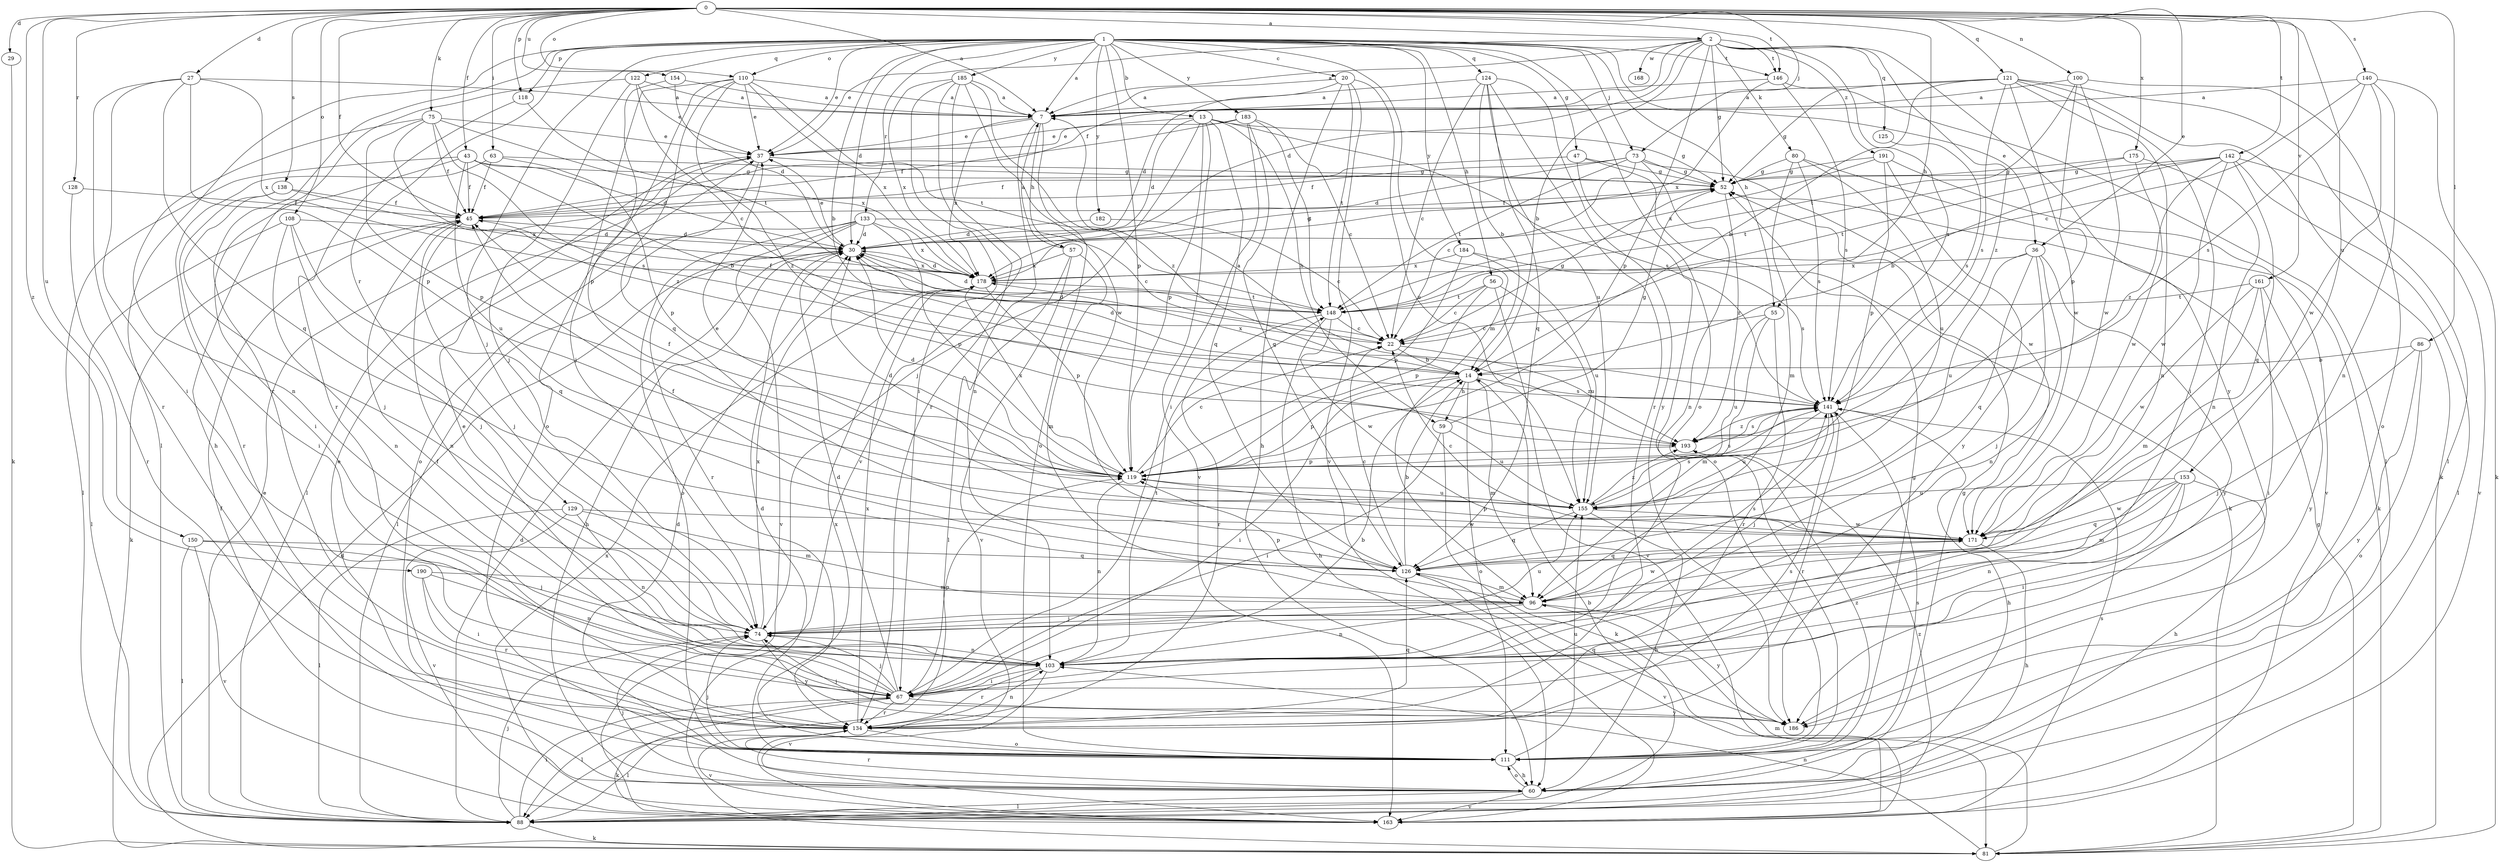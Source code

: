 strict digraph  {
0;
1;
2;
7;
13;
14;
20;
22;
27;
29;
30;
36;
37;
43;
45;
47;
52;
55;
56;
57;
59;
60;
63;
67;
73;
74;
75;
80;
81;
86;
88;
96;
100;
103;
108;
110;
111;
118;
119;
121;
122;
124;
125;
126;
128;
129;
133;
134;
138;
140;
141;
142;
146;
148;
150;
153;
154;
155;
161;
163;
168;
171;
175;
178;
182;
183;
184;
185;
186;
190;
191;
193;
0 -> 2  [label=a];
0 -> 7  [label=a];
0 -> 27  [label=d];
0 -> 29  [label=d];
0 -> 36  [label=e];
0 -> 43  [label=f];
0 -> 45  [label=f];
0 -> 55  [label=h];
0 -> 63  [label=i];
0 -> 73  [label=j];
0 -> 75  [label=k];
0 -> 86  [label=l];
0 -> 100  [label=n];
0 -> 108  [label=o];
0 -> 110  [label=o];
0 -> 118  [label=p];
0 -> 121  [label=q];
0 -> 128  [label=r];
0 -> 138  [label=s];
0 -> 140  [label=s];
0 -> 142  [label=t];
0 -> 146  [label=t];
0 -> 150  [label=u];
0 -> 153  [label=u];
0 -> 154  [label=u];
0 -> 161  [label=v];
0 -> 175  [label=x];
0 -> 190  [label=z];
1 -> 7  [label=a];
1 -> 13  [label=b];
1 -> 14  [label=b];
1 -> 20  [label=c];
1 -> 30  [label=d];
1 -> 36  [label=e];
1 -> 37  [label=e];
1 -> 47  [label=g];
1 -> 55  [label=h];
1 -> 56  [label=h];
1 -> 73  [label=j];
1 -> 74  [label=j];
1 -> 88  [label=l];
1 -> 96  [label=m];
1 -> 110  [label=o];
1 -> 111  [label=o];
1 -> 118  [label=p];
1 -> 119  [label=p];
1 -> 122  [label=q];
1 -> 124  [label=q];
1 -> 129  [label=r];
1 -> 133  [label=r];
1 -> 134  [label=r];
1 -> 146  [label=t];
1 -> 182  [label=y];
1 -> 183  [label=y];
1 -> 184  [label=y];
1 -> 185  [label=y];
2 -> 7  [label=a];
2 -> 14  [label=b];
2 -> 30  [label=d];
2 -> 37  [label=e];
2 -> 45  [label=f];
2 -> 52  [label=g];
2 -> 80  [label=k];
2 -> 119  [label=p];
2 -> 125  [label=q];
2 -> 141  [label=s];
2 -> 146  [label=t];
2 -> 168  [label=w];
2 -> 186  [label=y];
2 -> 191  [label=z];
2 -> 193  [label=z];
7 -> 37  [label=e];
7 -> 57  [label=h];
7 -> 103  [label=n];
7 -> 111  [label=o];
7 -> 178  [label=x];
13 -> 30  [label=d];
13 -> 37  [label=e];
13 -> 52  [label=g];
13 -> 59  [label=h];
13 -> 74  [label=j];
13 -> 119  [label=p];
13 -> 126  [label=q];
13 -> 141  [label=s];
13 -> 163  [label=v];
14 -> 30  [label=d];
14 -> 59  [label=h];
14 -> 67  [label=i];
14 -> 96  [label=m];
14 -> 111  [label=o];
14 -> 119  [label=p];
14 -> 141  [label=s];
14 -> 178  [label=x];
20 -> 7  [label=a];
20 -> 30  [label=d];
20 -> 60  [label=h];
20 -> 148  [label=t];
20 -> 155  [label=u];
20 -> 163  [label=v];
22 -> 14  [label=b];
22 -> 30  [label=d];
22 -> 52  [label=g];
22 -> 193  [label=z];
27 -> 7  [label=a];
27 -> 67  [label=i];
27 -> 119  [label=p];
27 -> 126  [label=q];
27 -> 134  [label=r];
27 -> 178  [label=x];
29 -> 81  [label=k];
30 -> 37  [label=e];
30 -> 52  [label=g];
30 -> 60  [label=h];
30 -> 178  [label=x];
36 -> 74  [label=j];
36 -> 103  [label=n];
36 -> 126  [label=q];
36 -> 155  [label=u];
36 -> 178  [label=x];
36 -> 186  [label=y];
37 -> 52  [label=g];
37 -> 88  [label=l];
37 -> 111  [label=o];
43 -> 14  [label=b];
43 -> 30  [label=d];
43 -> 45  [label=f];
43 -> 52  [label=g];
43 -> 67  [label=i];
43 -> 88  [label=l];
43 -> 155  [label=u];
45 -> 30  [label=d];
45 -> 74  [label=j];
45 -> 81  [label=k];
45 -> 103  [label=n];
47 -> 45  [label=f];
47 -> 52  [label=g];
47 -> 81  [label=k];
47 -> 111  [label=o];
52 -> 45  [label=f];
52 -> 193  [label=z];
55 -> 22  [label=c];
55 -> 96  [label=m];
55 -> 134  [label=r];
55 -> 155  [label=u];
56 -> 22  [label=c];
56 -> 119  [label=p];
56 -> 148  [label=t];
56 -> 155  [label=u];
56 -> 163  [label=v];
57 -> 7  [label=a];
57 -> 88  [label=l];
57 -> 96  [label=m];
57 -> 163  [label=v];
57 -> 178  [label=x];
59 -> 52  [label=g];
59 -> 67  [label=i];
59 -> 81  [label=k];
59 -> 155  [label=u];
60 -> 30  [label=d];
60 -> 45  [label=f];
60 -> 52  [label=g];
60 -> 74  [label=j];
60 -> 88  [label=l];
60 -> 111  [label=o];
60 -> 134  [label=r];
60 -> 141  [label=s];
60 -> 163  [label=v];
63 -> 45  [label=f];
63 -> 52  [label=g];
63 -> 119  [label=p];
63 -> 134  [label=r];
67 -> 14  [label=b];
67 -> 30  [label=d];
67 -> 37  [label=e];
67 -> 45  [label=f];
67 -> 74  [label=j];
67 -> 81  [label=k];
67 -> 88  [label=l];
67 -> 119  [label=p];
67 -> 134  [label=r];
67 -> 186  [label=y];
73 -> 22  [label=c];
73 -> 30  [label=d];
73 -> 45  [label=f];
73 -> 52  [label=g];
73 -> 103  [label=n];
73 -> 148  [label=t];
73 -> 171  [label=w];
74 -> 103  [label=n];
74 -> 155  [label=u];
74 -> 178  [label=x];
74 -> 186  [label=y];
75 -> 37  [label=e];
75 -> 45  [label=f];
75 -> 103  [label=n];
75 -> 119  [label=p];
75 -> 141  [label=s];
75 -> 178  [label=x];
75 -> 193  [label=z];
80 -> 52  [label=g];
80 -> 81  [label=k];
80 -> 96  [label=m];
80 -> 141  [label=s];
80 -> 155  [label=u];
81 -> 30  [label=d];
81 -> 52  [label=g];
81 -> 96  [label=m];
81 -> 103  [label=n];
86 -> 14  [label=b];
86 -> 74  [label=j];
86 -> 111  [label=o];
86 -> 186  [label=y];
88 -> 14  [label=b];
88 -> 30  [label=d];
88 -> 37  [label=e];
88 -> 67  [label=i];
88 -> 74  [label=j];
88 -> 81  [label=k];
88 -> 193  [label=z];
96 -> 74  [label=j];
96 -> 103  [label=n];
96 -> 119  [label=p];
96 -> 141  [label=s];
96 -> 171  [label=w];
96 -> 186  [label=y];
100 -> 7  [label=a];
100 -> 111  [label=o];
100 -> 119  [label=p];
100 -> 148  [label=t];
100 -> 171  [label=w];
103 -> 67  [label=i];
103 -> 134  [label=r];
103 -> 148  [label=t];
103 -> 163  [label=v];
108 -> 30  [label=d];
108 -> 74  [label=j];
108 -> 88  [label=l];
108 -> 103  [label=n];
108 -> 126  [label=q];
110 -> 7  [label=a];
110 -> 37  [label=e];
110 -> 74  [label=j];
110 -> 111  [label=o];
110 -> 126  [label=q];
110 -> 148  [label=t];
110 -> 178  [label=x];
110 -> 193  [label=z];
111 -> 30  [label=d];
111 -> 37  [label=e];
111 -> 52  [label=g];
111 -> 60  [label=h];
111 -> 74  [label=j];
111 -> 155  [label=u];
111 -> 178  [label=x];
111 -> 193  [label=z];
118 -> 134  [label=r];
118 -> 148  [label=t];
119 -> 22  [label=c];
119 -> 30  [label=d];
119 -> 45  [label=f];
119 -> 103  [label=n];
119 -> 141  [label=s];
119 -> 155  [label=u];
119 -> 178  [label=x];
121 -> 7  [label=a];
121 -> 14  [label=b];
121 -> 52  [label=g];
121 -> 67  [label=i];
121 -> 81  [label=k];
121 -> 88  [label=l];
121 -> 103  [label=n];
121 -> 141  [label=s];
121 -> 171  [label=w];
122 -> 7  [label=a];
122 -> 22  [label=c];
122 -> 37  [label=e];
122 -> 60  [label=h];
122 -> 74  [label=j];
124 -> 7  [label=a];
124 -> 14  [label=b];
124 -> 22  [label=c];
124 -> 126  [label=q];
124 -> 134  [label=r];
124 -> 155  [label=u];
124 -> 186  [label=y];
125 -> 141  [label=s];
126 -> 14  [label=b];
126 -> 22  [label=c];
126 -> 45  [label=f];
126 -> 96  [label=m];
126 -> 163  [label=v];
128 -> 45  [label=f];
128 -> 134  [label=r];
129 -> 88  [label=l];
129 -> 96  [label=m];
129 -> 103  [label=n];
129 -> 163  [label=v];
129 -> 171  [label=w];
133 -> 22  [label=c];
133 -> 30  [label=d];
133 -> 88  [label=l];
133 -> 111  [label=o];
133 -> 119  [label=p];
133 -> 134  [label=r];
133 -> 163  [label=v];
133 -> 178  [label=x];
134 -> 88  [label=l];
134 -> 103  [label=n];
134 -> 111  [label=o];
134 -> 126  [label=q];
134 -> 141  [label=s];
134 -> 163  [label=v];
134 -> 178  [label=x];
138 -> 45  [label=f];
138 -> 67  [label=i];
138 -> 74  [label=j];
138 -> 178  [label=x];
140 -> 7  [label=a];
140 -> 22  [label=c];
140 -> 81  [label=k];
140 -> 103  [label=n];
140 -> 141  [label=s];
140 -> 171  [label=w];
141 -> 7  [label=a];
141 -> 60  [label=h];
141 -> 74  [label=j];
141 -> 134  [label=r];
141 -> 155  [label=u];
141 -> 193  [label=z];
142 -> 14  [label=b];
142 -> 52  [label=g];
142 -> 88  [label=l];
142 -> 126  [label=q];
142 -> 148  [label=t];
142 -> 163  [label=v];
142 -> 171  [label=w];
142 -> 193  [label=z];
146 -> 7  [label=a];
146 -> 88  [label=l];
146 -> 141  [label=s];
146 -> 178  [label=x];
148 -> 22  [label=c];
148 -> 30  [label=d];
148 -> 45  [label=f];
148 -> 60  [label=h];
148 -> 134  [label=r];
148 -> 171  [label=w];
150 -> 74  [label=j];
150 -> 88  [label=l];
150 -> 126  [label=q];
150 -> 163  [label=v];
153 -> 60  [label=h];
153 -> 67  [label=i];
153 -> 96  [label=m];
153 -> 103  [label=n];
153 -> 126  [label=q];
153 -> 155  [label=u];
153 -> 171  [label=w];
154 -> 7  [label=a];
154 -> 30  [label=d];
154 -> 119  [label=p];
155 -> 30  [label=d];
155 -> 37  [label=e];
155 -> 60  [label=h];
155 -> 126  [label=q];
155 -> 141  [label=s];
155 -> 171  [label=w];
155 -> 193  [label=z];
161 -> 67  [label=i];
161 -> 96  [label=m];
161 -> 148  [label=t];
161 -> 171  [label=w];
161 -> 186  [label=y];
163 -> 141  [label=s];
163 -> 178  [label=x];
171 -> 22  [label=c];
171 -> 60  [label=h];
171 -> 119  [label=p];
171 -> 126  [label=q];
175 -> 52  [label=g];
175 -> 103  [label=n];
175 -> 148  [label=t];
175 -> 171  [label=w];
178 -> 30  [label=d];
178 -> 119  [label=p];
178 -> 148  [label=t];
182 -> 22  [label=c];
182 -> 30  [label=d];
183 -> 22  [label=c];
183 -> 37  [label=e];
183 -> 45  [label=f];
183 -> 67  [label=i];
183 -> 126  [label=q];
183 -> 148  [label=t];
184 -> 119  [label=p];
184 -> 141  [label=s];
184 -> 155  [label=u];
184 -> 178  [label=x];
185 -> 7  [label=a];
185 -> 67  [label=i];
185 -> 134  [label=r];
185 -> 163  [label=v];
185 -> 171  [label=w];
185 -> 178  [label=x];
185 -> 193  [label=z];
186 -> 74  [label=j];
186 -> 126  [label=q];
190 -> 67  [label=i];
190 -> 96  [label=m];
190 -> 103  [label=n];
190 -> 134  [label=r];
191 -> 52  [label=g];
191 -> 119  [label=p];
191 -> 163  [label=v];
191 -> 178  [label=x];
191 -> 186  [label=y];
193 -> 119  [label=p];
193 -> 141  [label=s];
}
